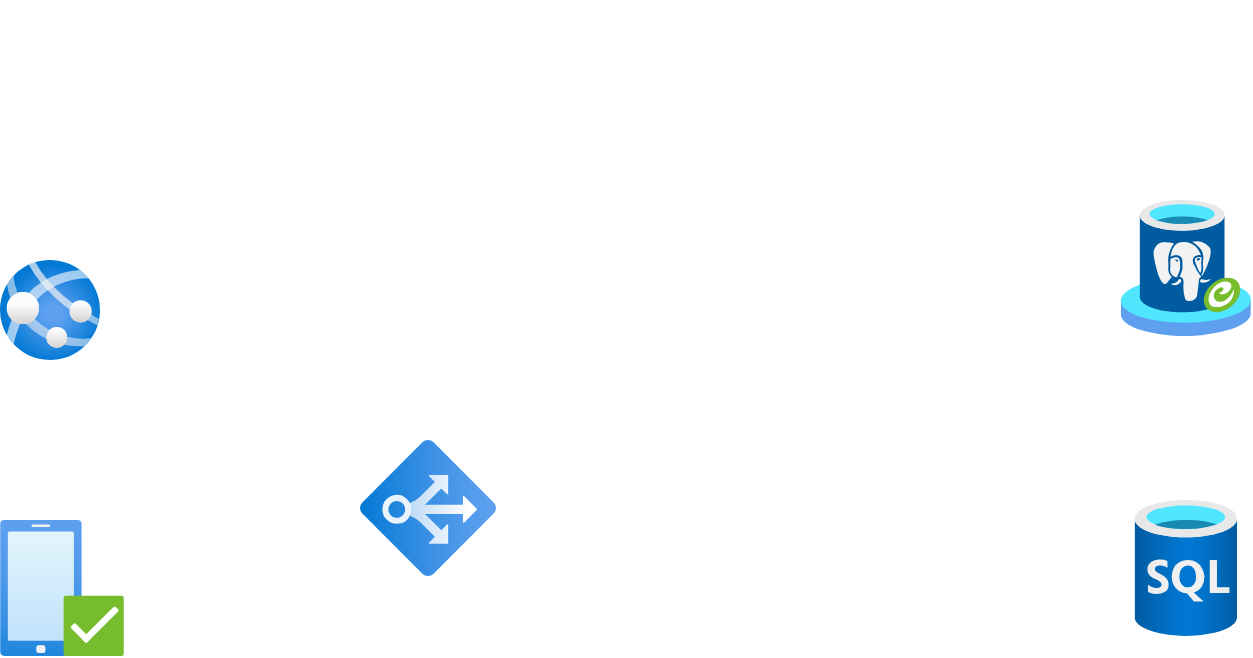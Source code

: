 <mxfile version="25.0.1">
  <diagram name="Page-1" id="M4y0jXKTTHNmajSopDJP">
    <mxGraphModel dx="1672" dy="746" grid="1" gridSize="10" guides="1" tooltips="1" connect="1" arrows="1" fold="1" page="1" pageScale="1" pageWidth="827" pageHeight="1169" math="0" shadow="0">
      <root>
        <mxCell id="0" />
        <mxCell id="1" parent="0" />
        <mxCell id="nslCc2GsLbfLlcvG44iz-2" value="" style="image;aspect=fixed;html=1;points=[];align=center;fontSize=12;image=img/lib/azure2/app_services/App_Services.svg;" vertex="1" parent="1">
          <mxGeometry x="60" y="180" width="50" height="50" as="geometry" />
        </mxCell>
        <mxCell id="nslCc2GsLbfLlcvG44iz-10" value="" style="shape=image;verticalLabelPosition=bottom;labelBackgroundColor=default;verticalAlign=top;aspect=fixed;imageAspect=0;image=https://cdn-icons-png.flaticon.com/512/1493/1493169.png;" vertex="1" parent="1">
          <mxGeometry x="450" y="198" width="62" height="62" as="geometry" />
        </mxCell>
        <mxCell id="nslCc2GsLbfLlcvG44iz-11" value="" style="shape=image;verticalLabelPosition=bottom;labelBackgroundColor=default;verticalAlign=top;aspect=fixed;imageAspect=0;image=https://miro.medium.com/v2/resize:fit:1400/0*bKfOagkmq0M2KR3-.png;" vertex="1" parent="1">
          <mxGeometry x="280" y="50" width="70" height="70" as="geometry" />
        </mxCell>
        <mxCell id="nslCc2GsLbfLlcvG44iz-14" value="" style="image;aspect=fixed;html=1;points=[];align=center;fontSize=12;image=img/lib/azure2/iot/Time_Series_Data_Sets.svg;" vertex="1" parent="1">
          <mxGeometry x="627.31" y="300" width="51.2" height="68" as="geometry" />
        </mxCell>
        <mxCell id="nslCc2GsLbfLlcvG44iz-17" value="" style="image;aspect=fixed;html=1;points=[];align=center;fontSize=12;image=img/lib/azure2/other/Arc_PostgreSQL.svg;" vertex="1" parent="1">
          <mxGeometry x="620.37" y="150" width="65.08" height="68" as="geometry" />
        </mxCell>
        <mxCell id="nslCc2GsLbfLlcvG44iz-18" value="" style="image;aspect=fixed;html=1;points=[];align=center;fontSize=12;image=img/lib/azure2/other/Defender_Distributer_Control_System.svg;rotation=90;" vertex="1" parent="1">
          <mxGeometry x="240" y="270" width="68" height="68" as="geometry" />
        </mxCell>
        <mxCell id="nslCc2GsLbfLlcvG44iz-19" value="" style="image;aspect=fixed;html=1;points=[];align=center;fontSize=12;image=img/lib/azure2/intune/Device_Compliance.svg;" vertex="1" parent="1">
          <mxGeometry x="60" y="310" width="62" height="68" as="geometry" />
        </mxCell>
      </root>
    </mxGraphModel>
  </diagram>
</mxfile>
